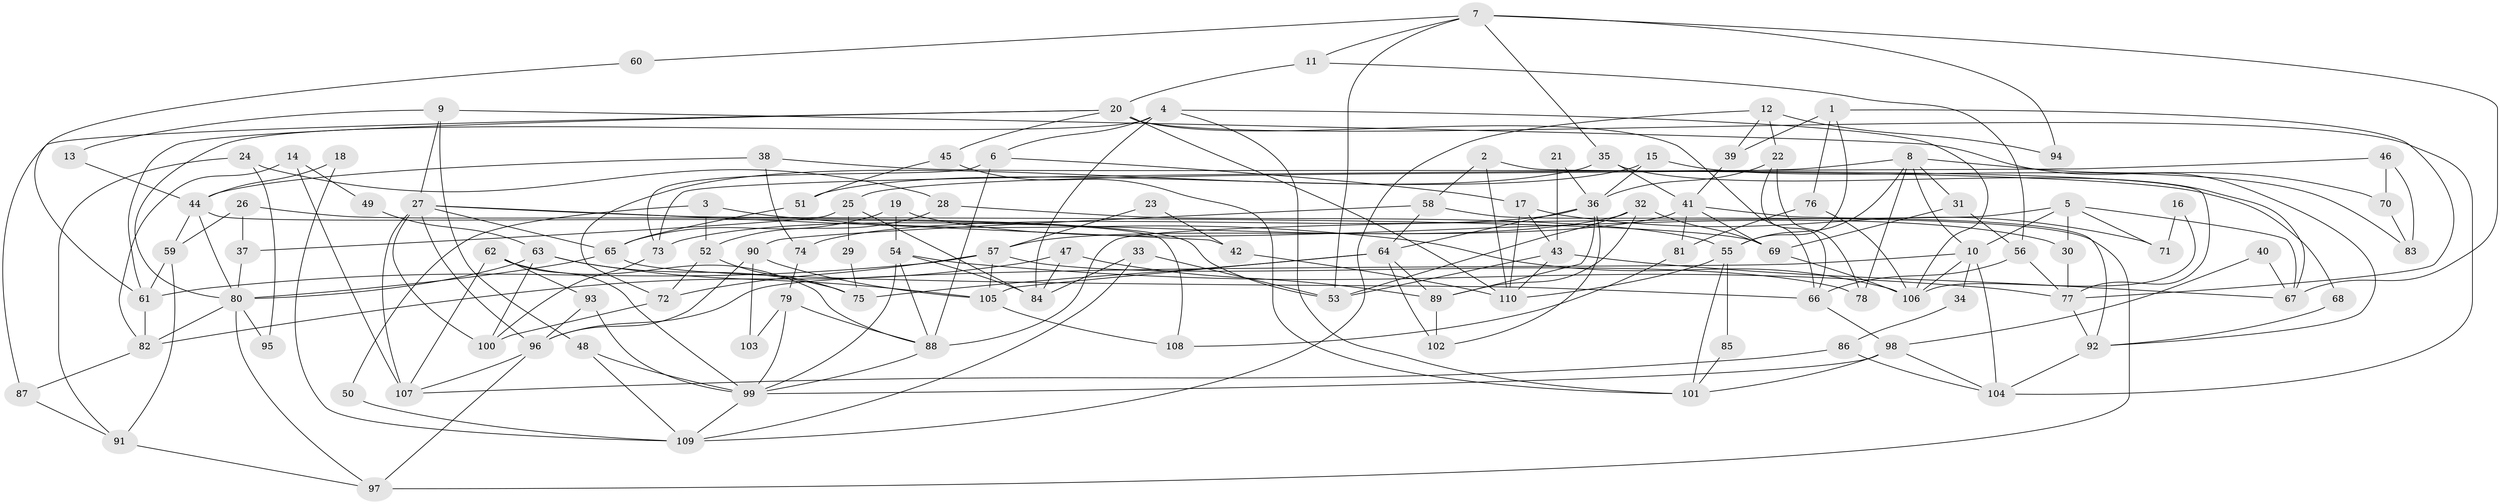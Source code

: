 // coarse degree distribution, {5: 0.08695652173913043, 3: 0.2028985507246377, 11: 0.014492753623188406, 6: 0.14492753623188406, 8: 0.11594202898550725, 7: 0.11594202898550725, 9: 0.043478260869565216, 4: 0.13043478260869565, 2: 0.14492753623188406}
// Generated by graph-tools (version 1.1) at 2025/41/03/06/25 10:41:59]
// undirected, 110 vertices, 220 edges
graph export_dot {
graph [start="1"]
  node [color=gray90,style=filled];
  1;
  2;
  3;
  4;
  5;
  6;
  7;
  8;
  9;
  10;
  11;
  12;
  13;
  14;
  15;
  16;
  17;
  18;
  19;
  20;
  21;
  22;
  23;
  24;
  25;
  26;
  27;
  28;
  29;
  30;
  31;
  32;
  33;
  34;
  35;
  36;
  37;
  38;
  39;
  40;
  41;
  42;
  43;
  44;
  45;
  46;
  47;
  48;
  49;
  50;
  51;
  52;
  53;
  54;
  55;
  56;
  57;
  58;
  59;
  60;
  61;
  62;
  63;
  64;
  65;
  66;
  67;
  68;
  69;
  70;
  71;
  72;
  73;
  74;
  75;
  76;
  77;
  78;
  79;
  80;
  81;
  82;
  83;
  84;
  85;
  86;
  87;
  88;
  89;
  90;
  91;
  92;
  93;
  94;
  95;
  96;
  97;
  98;
  99;
  100;
  101;
  102;
  103;
  104;
  105;
  106;
  107;
  108;
  109;
  110;
  1 -- 77;
  1 -- 39;
  1 -- 55;
  1 -- 76;
  2 -- 58;
  2 -- 77;
  2 -- 110;
  3 -- 52;
  3 -- 106;
  3 -- 50;
  4 -- 6;
  4 -- 80;
  4 -- 84;
  4 -- 101;
  4 -- 106;
  5 -- 10;
  5 -- 88;
  5 -- 30;
  5 -- 67;
  5 -- 71;
  6 -- 88;
  6 -- 17;
  6 -- 73;
  7 -- 35;
  7 -- 67;
  7 -- 11;
  7 -- 53;
  7 -- 60;
  7 -- 94;
  8 -- 31;
  8 -- 55;
  8 -- 10;
  8 -- 25;
  8 -- 70;
  8 -- 78;
  9 -- 48;
  9 -- 92;
  9 -- 13;
  9 -- 27;
  10 -- 104;
  10 -- 34;
  10 -- 96;
  10 -- 106;
  11 -- 20;
  11 -- 56;
  12 -- 109;
  12 -- 22;
  12 -- 39;
  12 -- 94;
  13 -- 44;
  14 -- 107;
  14 -- 82;
  14 -- 49;
  15 -- 51;
  15 -- 36;
  15 -- 83;
  16 -- 71;
  16 -- 106;
  17 -- 110;
  17 -- 43;
  17 -- 71;
  18 -- 109;
  18 -- 44;
  19 -- 65;
  19 -- 54;
  19 -- 30;
  20 -- 61;
  20 -- 110;
  20 -- 45;
  20 -- 66;
  20 -- 87;
  20 -- 104;
  21 -- 36;
  21 -- 43;
  22 -- 66;
  22 -- 78;
  22 -- 36;
  23 -- 57;
  23 -- 42;
  24 -- 91;
  24 -- 28;
  24 -- 95;
  25 -- 84;
  25 -- 29;
  25 -- 37;
  26 -- 53;
  26 -- 59;
  26 -- 37;
  27 -- 100;
  27 -- 42;
  27 -- 65;
  27 -- 69;
  27 -- 96;
  27 -- 107;
  28 -- 55;
  28 -- 52;
  29 -- 75;
  30 -- 77;
  31 -- 56;
  31 -- 69;
  32 -- 69;
  32 -- 89;
  32 -- 53;
  32 -- 73;
  33 -- 84;
  33 -- 53;
  33 -- 109;
  34 -- 86;
  35 -- 41;
  35 -- 67;
  35 -- 72;
  36 -- 102;
  36 -- 64;
  36 -- 74;
  36 -- 89;
  37 -- 80;
  38 -- 74;
  38 -- 44;
  38 -- 68;
  39 -- 41;
  40 -- 67;
  40 -- 98;
  41 -- 69;
  41 -- 57;
  41 -- 81;
  41 -- 92;
  42 -- 110;
  43 -- 53;
  43 -- 110;
  43 -- 67;
  44 -- 80;
  44 -- 108;
  44 -- 59;
  45 -- 101;
  45 -- 51;
  46 -- 70;
  46 -- 73;
  46 -- 83;
  47 -- 89;
  47 -- 84;
  47 -- 82;
  48 -- 109;
  48 -- 99;
  49 -- 63;
  50 -- 109;
  51 -- 65;
  52 -- 72;
  52 -- 75;
  54 -- 77;
  54 -- 99;
  54 -- 84;
  54 -- 88;
  55 -- 101;
  55 -- 85;
  55 -- 110;
  56 -- 77;
  56 -- 66;
  57 -- 61;
  57 -- 105;
  57 -- 72;
  57 -- 78;
  58 -- 97;
  58 -- 64;
  58 -- 90;
  59 -- 91;
  59 -- 61;
  60 -- 61;
  61 -- 82;
  62 -- 88;
  62 -- 107;
  62 -- 93;
  62 -- 99;
  63 -- 80;
  63 -- 100;
  63 -- 75;
  63 -- 105;
  64 -- 105;
  64 -- 75;
  64 -- 89;
  64 -- 102;
  65 -- 66;
  65 -- 80;
  66 -- 98;
  68 -- 92;
  69 -- 106;
  70 -- 83;
  72 -- 100;
  73 -- 100;
  74 -- 79;
  76 -- 106;
  76 -- 81;
  77 -- 92;
  79 -- 99;
  79 -- 88;
  79 -- 103;
  80 -- 82;
  80 -- 95;
  80 -- 97;
  81 -- 108;
  82 -- 87;
  85 -- 101;
  86 -- 104;
  86 -- 107;
  87 -- 91;
  88 -- 99;
  89 -- 102;
  90 -- 96;
  90 -- 103;
  90 -- 105;
  91 -- 97;
  92 -- 104;
  93 -- 96;
  93 -- 99;
  96 -- 97;
  96 -- 107;
  98 -- 99;
  98 -- 101;
  98 -- 104;
  99 -- 109;
  105 -- 108;
}

